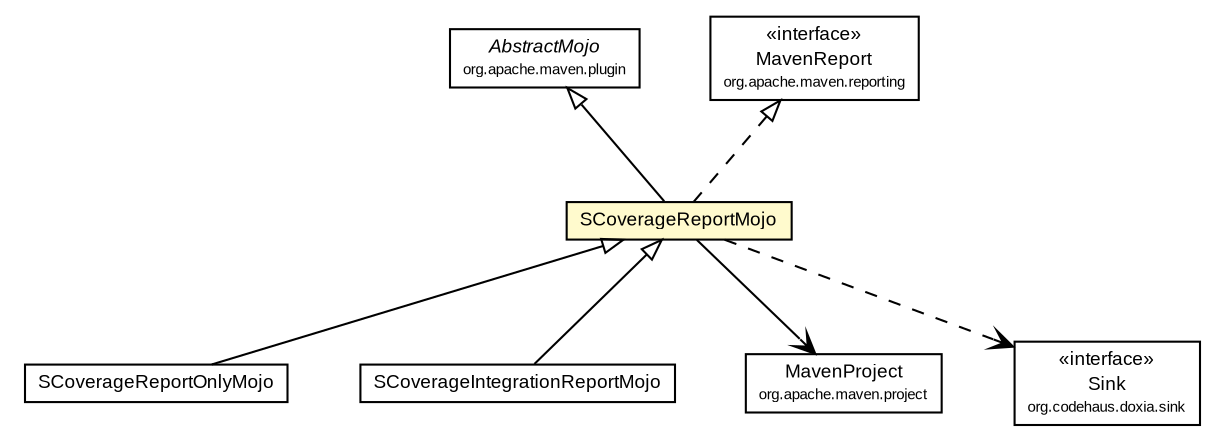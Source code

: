 #!/usr/local/bin/dot
#
# Class diagram 
# Generated by UMLGraph version R5_6-24-gf6e263 (http://www.umlgraph.org/)
#

digraph G {
	edge [fontname="arial",fontsize=10,labelfontname="arial",labelfontsize=10];
	node [fontname="arial",fontsize=10,shape=plaintext];
	nodesep=0.25;
	ranksep=0.5;
	// org.scoverage.plugin.SCoverageReportOnlyMojo
	c155 [label=<<table title="org.scoverage.plugin.SCoverageReportOnlyMojo" border="0" cellborder="1" cellspacing="0" cellpadding="2" port="p" href="./SCoverageReportOnlyMojo.html">
		<tr><td><table border="0" cellspacing="0" cellpadding="1">
<tr><td align="center" balign="center"> SCoverageReportOnlyMojo </td></tr>
		</table></td></tr>
		</table>>, URL="./SCoverageReportOnlyMojo.html", fontname="arial", fontcolor="black", fontsize=9.0];
	// org.scoverage.plugin.SCoverageReportMojo
	c156 [label=<<table title="org.scoverage.plugin.SCoverageReportMojo" border="0" cellborder="1" cellspacing="0" cellpadding="2" port="p" bgcolor="lemonChiffon" href="./SCoverageReportMojo.html">
		<tr><td><table border="0" cellspacing="0" cellpadding="1">
<tr><td align="center" balign="center"> SCoverageReportMojo </td></tr>
		</table></td></tr>
		</table>>, URL="./SCoverageReportMojo.html", fontname="arial", fontcolor="black", fontsize=9.0];
	// org.scoverage.plugin.SCoverageIntegrationReportMojo
	c159 [label=<<table title="org.scoverage.plugin.SCoverageIntegrationReportMojo" border="0" cellborder="1" cellspacing="0" cellpadding="2" port="p" href="./SCoverageIntegrationReportMojo.html">
		<tr><td><table border="0" cellspacing="0" cellpadding="1">
<tr><td align="center" balign="center"> SCoverageIntegrationReportMojo </td></tr>
		</table></td></tr>
		</table>>, URL="./SCoverageIntegrationReportMojo.html", fontname="arial", fontcolor="black", fontsize=9.0];
	//org.scoverage.plugin.SCoverageReportOnlyMojo extends org.scoverage.plugin.SCoverageReportMojo
	c156:p -> c155:p [dir=back,arrowtail=empty];
	//org.scoverage.plugin.SCoverageReportMojo extends org.apache.maven.plugin.AbstractMojo
	c163:p -> c156:p [dir=back,arrowtail=empty];
	//org.scoverage.plugin.SCoverageReportMojo implements org.apache.maven.reporting.MavenReport
	c164:p -> c156:p [dir=back,arrowtail=empty,style=dashed];
	//org.scoverage.plugin.SCoverageIntegrationReportMojo extends org.scoverage.plugin.SCoverageReportMojo
	c156:p -> c159:p [dir=back,arrowtail=empty];
	// org.scoverage.plugin.SCoverageReportMojo NAVASSOC org.apache.maven.project.MavenProject
	c156:p -> c165:p [taillabel="", label="", headlabel="", fontname="arial", fontcolor="black", fontsize=10.0, color="black", arrowhead=open];
	// org.scoverage.plugin.SCoverageReportMojo DEPEND org.codehaus.doxia.sink.Sink
	c156:p -> c166:p [taillabel="", label="", headlabel="", fontname="arial", fontcolor="black", fontsize=10.0, color="black", arrowhead=open, style=dashed];
	// org.apache.maven.plugin.AbstractMojo
	c163 [label=<<table title="org.apache.maven.plugin.AbstractMojo" border="0" cellborder="1" cellspacing="0" cellpadding="2" port="p" href="http://maven.apache.org/ref/2.2.1/maven-plugin-api/apidocs/org/apache/maven/plugin/AbstractMojo.html">
		<tr><td><table border="0" cellspacing="0" cellpadding="1">
<tr><td align="center" balign="center"><font face="arial italic"> AbstractMojo </font></td></tr>
<tr><td align="center" balign="center"><font point-size="7.0"> org.apache.maven.plugin </font></td></tr>
		</table></td></tr>
		</table>>, URL="http://maven.apache.org/ref/2.2.1/maven-plugin-api/apidocs/org/apache/maven/plugin/AbstractMojo.html", fontname="arial", fontcolor="black", fontsize=9.0];
	// org.apache.maven.project.MavenProject
	c165 [label=<<table title="org.apache.maven.project.MavenProject" border="0" cellborder="1" cellspacing="0" cellpadding="2" port="p">
		<tr><td><table border="0" cellspacing="0" cellpadding="1">
<tr><td align="center" balign="center"> MavenProject </td></tr>
<tr><td align="center" balign="center"><font point-size="7.0"> org.apache.maven.project </font></td></tr>
		</table></td></tr>
		</table>>, URL="null", fontname="arial", fontcolor="black", fontsize=9.0];
	// org.apache.maven.reporting.MavenReport
	c164 [label=<<table title="org.apache.maven.reporting.MavenReport" border="0" cellborder="1" cellspacing="0" cellpadding="2" port="p" href="http://maven.apache.org/ref/2.2.1/maven-reporting/maven-reporting-api/apidocs/org/apache/maven/reporting/MavenReport.html">
		<tr><td><table border="0" cellspacing="0" cellpadding="1">
<tr><td align="center" balign="center"> &#171;interface&#187; </td></tr>
<tr><td align="center" balign="center"> MavenReport </td></tr>
<tr><td align="center" balign="center"><font point-size="7.0"> org.apache.maven.reporting </font></td></tr>
		</table></td></tr>
		</table>>, URL="http://maven.apache.org/ref/2.2.1/maven-reporting/maven-reporting-api/apidocs/org/apache/maven/reporting/MavenReport.html", fontname="arial", fontcolor="black", fontsize=9.0];
	// org.codehaus.doxia.sink.Sink
	c166 [label=<<table title="org.codehaus.doxia.sink.Sink" border="0" cellborder="1" cellspacing="0" cellpadding="2" port="p" href="http://maven.apache.org/doxia/doxia/apidocs/org/codehaus/doxia/sink/Sink.html">
		<tr><td><table border="0" cellspacing="0" cellpadding="1">
<tr><td align="center" balign="center"> &#171;interface&#187; </td></tr>
<tr><td align="center" balign="center"> Sink </td></tr>
<tr><td align="center" balign="center"><font point-size="7.0"> org.codehaus.doxia.sink </font></td></tr>
		</table></td></tr>
		</table>>, URL="http://maven.apache.org/doxia/doxia/apidocs/org/codehaus/doxia/sink/Sink.html", fontname="arial", fontcolor="black", fontsize=9.0];
}

